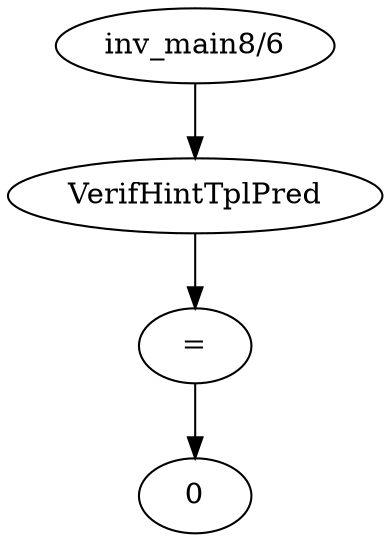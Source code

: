 digraph dag {
0 [label="inv_main8/6"];
1 [label="VerifHintTplPred"];
2 [label="="];
3 [label="0"];
0->1
1->2
2->3
}
